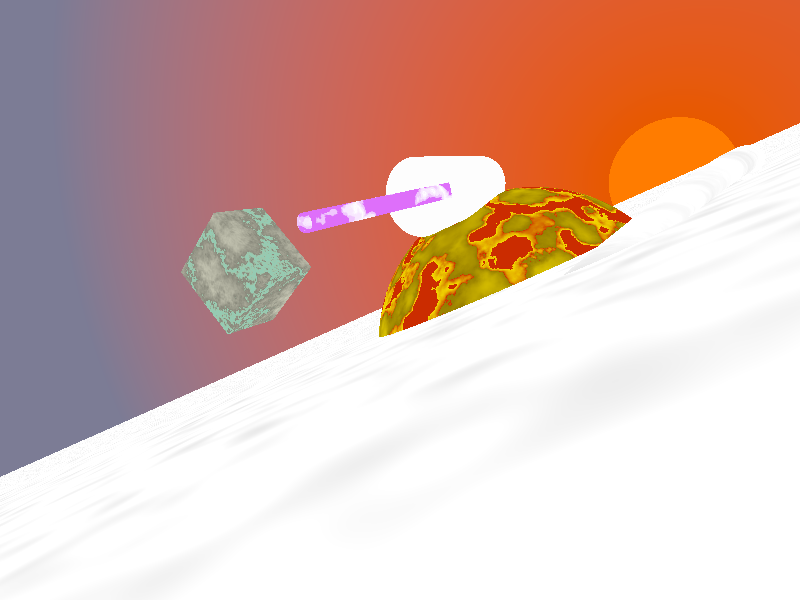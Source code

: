   #include "colors.inc"
  #include "textures.inc"
    #include "stones.inc"
    #include "glass.inc"
    #include "skies.inc"

//anim command: +kff256 +kc declare=fp=1
  
  background { color Cyan }
  camera {
    location <7, -10, -10>
    //location <clock*30, clock*-40+1, clock*-40+1>
    //location <0, -0, -10>
    //location <10, 5, -5>
    look_at  <0, 0,  0>
  }     
  

#declare povPlanet = union
{  
  sphere {
    <0, 1, 8>, 6
    texture {
      Blood_Sky scale 0
    }
  }                  
  
  
  cone {
    <0, 2, 0>, 1.3    // Center and radius of one end
    <1, 5, 3>, 1.0    // Center and radius of other end
    open              // Removes end caps
    material { 
        M_Glass3 scale 3 
     texture {pigment {color rgbt<0.5, 0.8,0.2,0.65> } }
     }
  }


  cylinder {
    <-1.2, -1.6, -3.6>,     // Center of one end
    <1, 5, 3>,     // Center of other end
    0.27            // Radius
    open           // Remove end caps
    texture { Lightning1  scale 1 }     
    //pigment {color rgbt<0.5, 0.1,0.65,0.2> }      
    
  }
    

    torus {
    10, 0.4
    rotate <-35,10,20>  
        texture {T_Cloud1 pigment {rgbt<0.5, 0.8,0.2,0.65>}    }          
    translate <0, 0, 8>
  }


  box {
    <-2, -5,   -2>,  // Near lower left corner
    < 0, -6.5,  0>   // Far upper right corner
      texture {
      T_Stone25     // Pre-defined from stones.inc
      scale 4       // Scale by the same amount in all
                    // directions
    }
    rotate <50,20,10>     // Equivalent to "rotate <0,20,0>"   
  }

}


 object {povPlanet translate <0,3,1>}
  
 light_source { <2, -5, -30> color White}

  plane { <0, 30, -30>, -1
    texture {Clouds
    }
  }


  sky_sphere {
    pigment {
      gradient y
      color_map {
        [0.000 0.002 color rgb <1.0, 0.2, 0.0>
                     color rgb <1.0, 0.2, 0.0>]
        [0.002 0.200 color rgb <0.8, 0.1, 0.0>
                     color rgb <0.2, 0.2, 0.3>]
      }
      scale 2
      translate -1
    }
    
    rotate -135*x
  }
